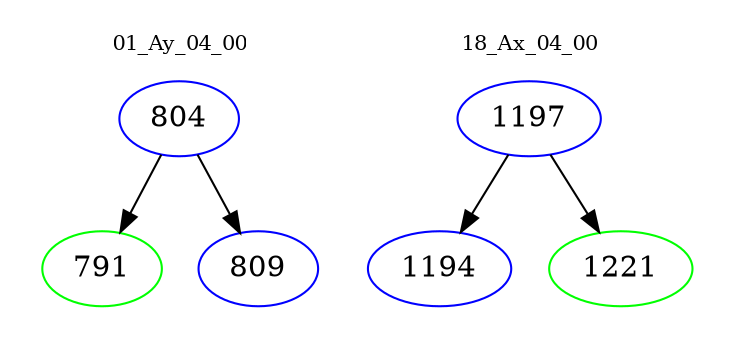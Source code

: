 digraph{
subgraph cluster_0 {
color = white
label = "01_Ay_04_00";
fontsize=10;
T0_804 [label="804", color="blue"]
T0_804 -> T0_791 [color="black"]
T0_791 [label="791", color="green"]
T0_804 -> T0_809 [color="black"]
T0_809 [label="809", color="blue"]
}
subgraph cluster_1 {
color = white
label = "18_Ax_04_00";
fontsize=10;
T1_1197 [label="1197", color="blue"]
T1_1197 -> T1_1194 [color="black"]
T1_1194 [label="1194", color="blue"]
T1_1197 -> T1_1221 [color="black"]
T1_1221 [label="1221", color="green"]
}
}
